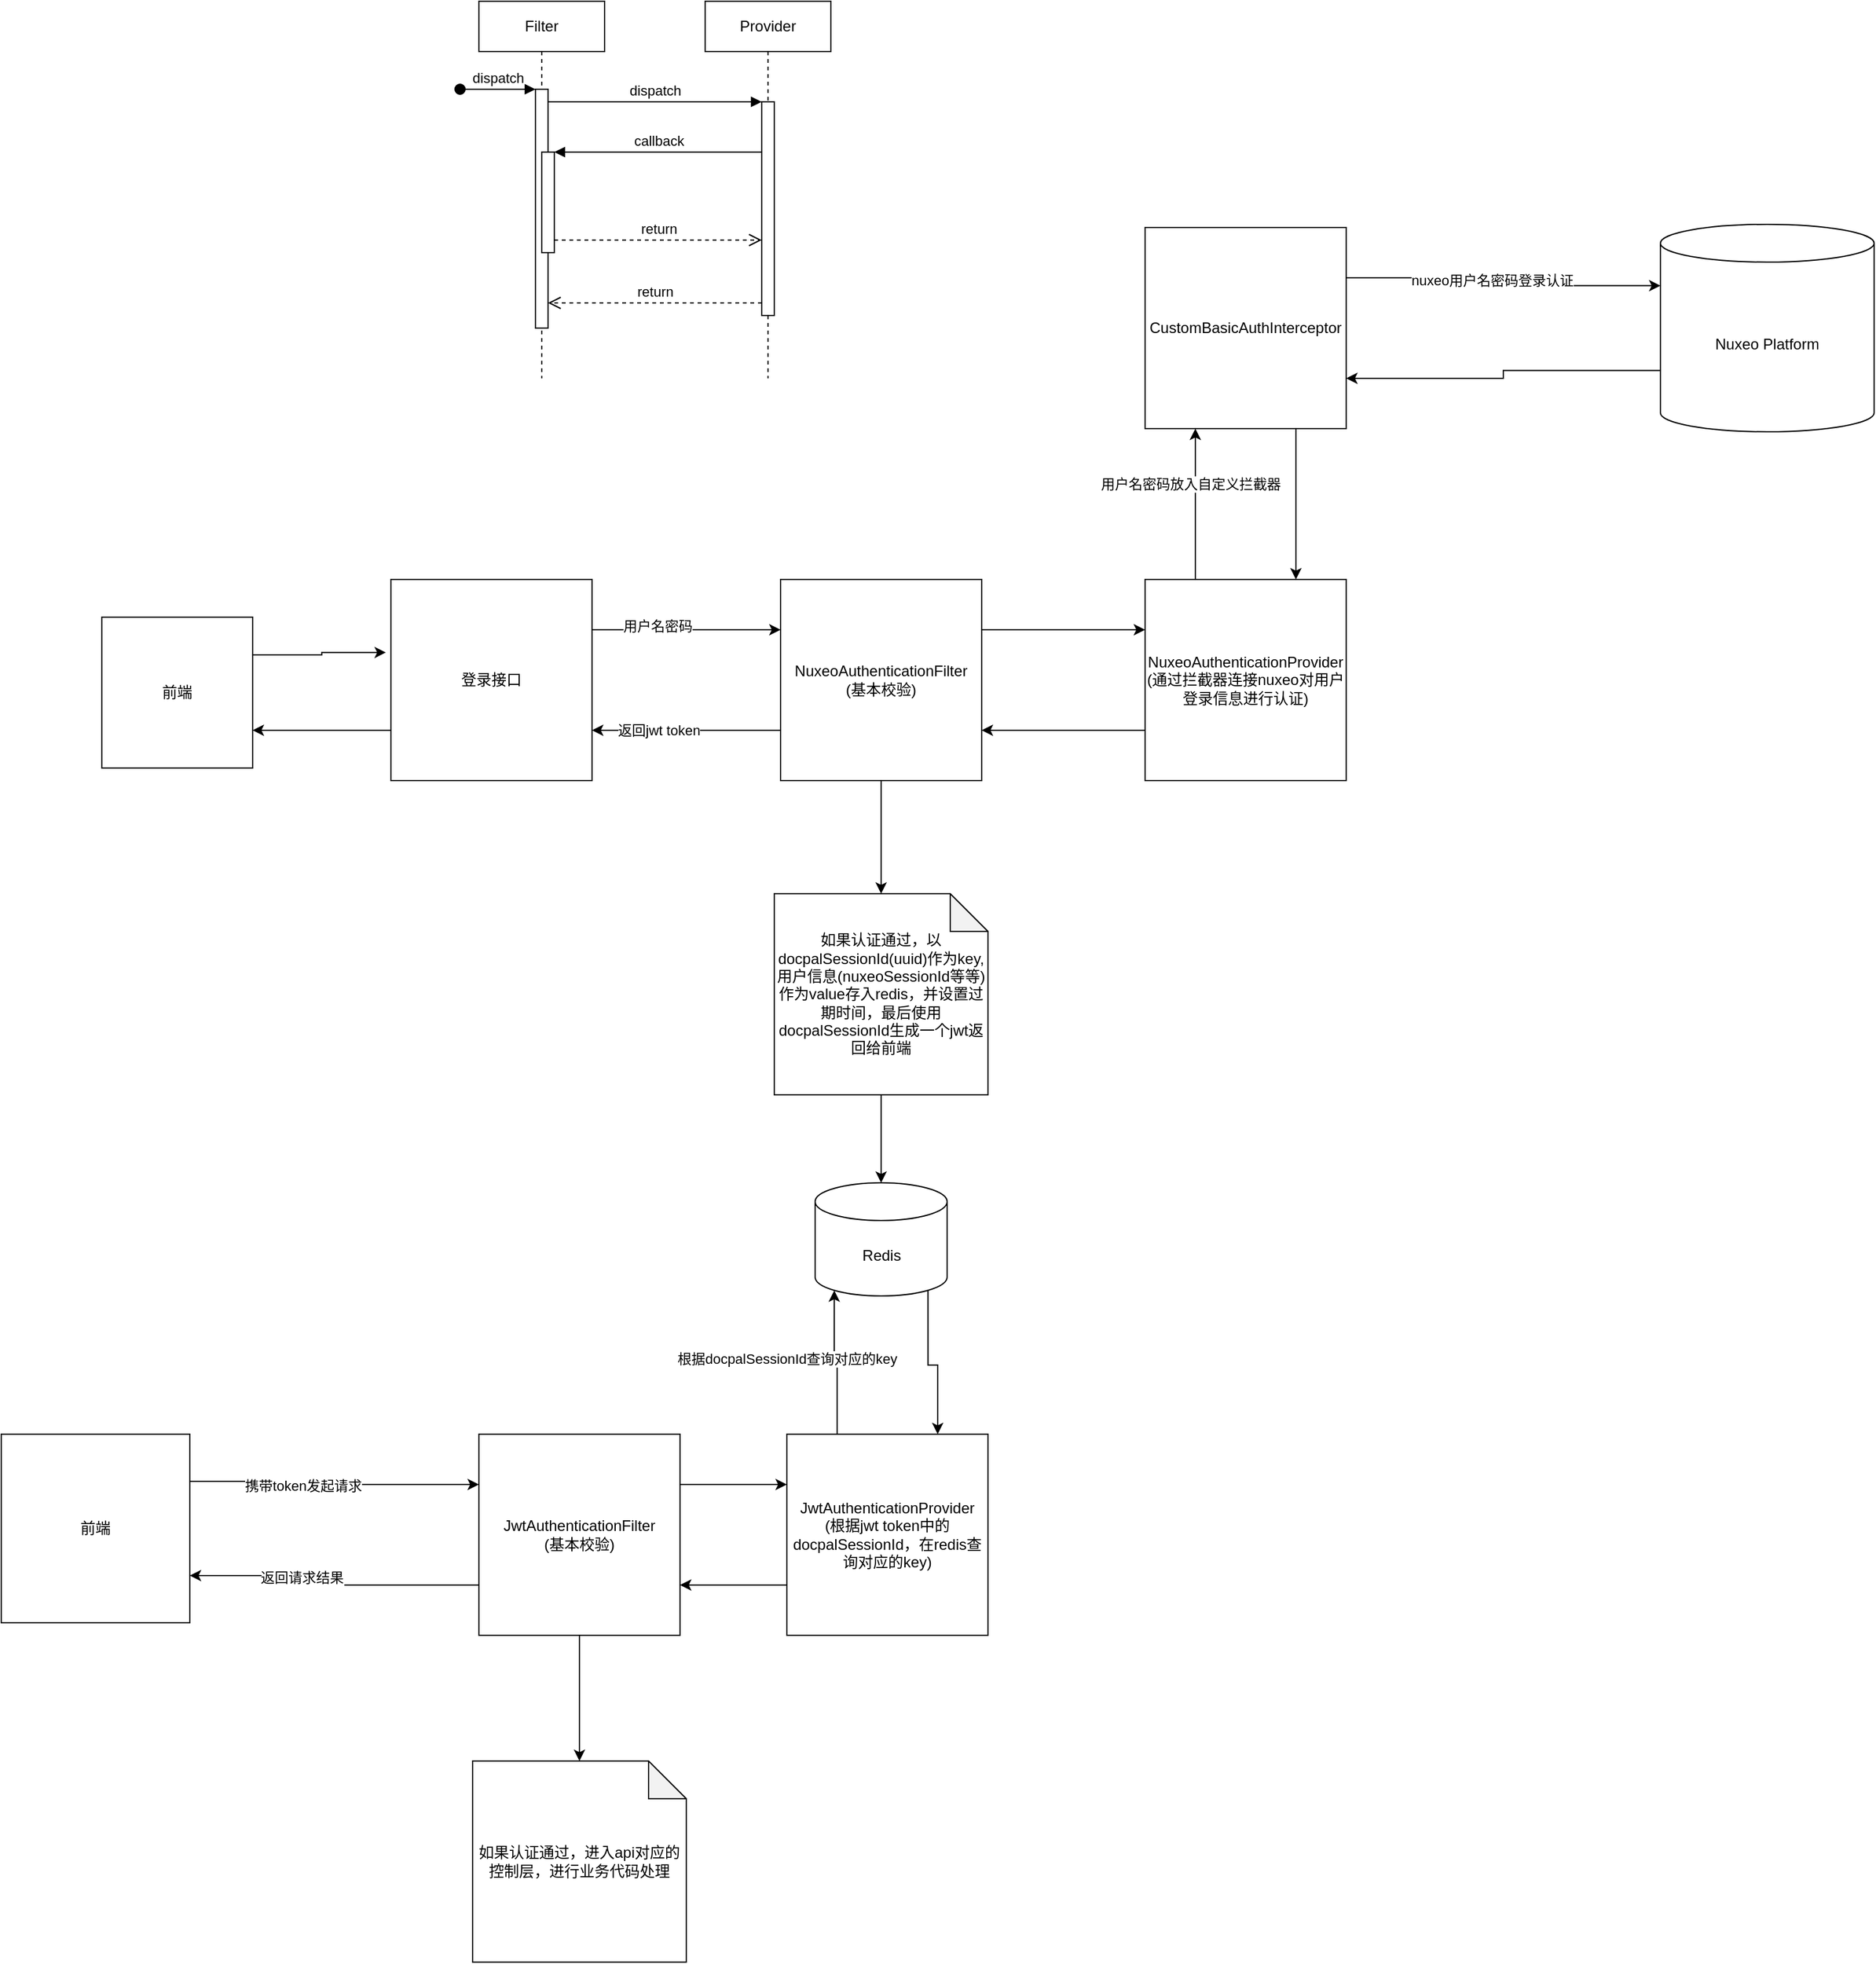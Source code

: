 <mxfile version="21.0.6" type="github">
  <diagram name="Page-1" id="2YBvvXClWsGukQMizWep">
    <mxGraphModel dx="1644" dy="430" grid="1" gridSize="10" guides="1" tooltips="1" connect="1" arrows="1" fold="1" page="1" pageScale="1" pageWidth="850" pageHeight="1100" math="0" shadow="0">
      <root>
        <mxCell id="0" />
        <mxCell id="1" parent="0" />
        <mxCell id="aM9ryv3xv72pqoxQDRHE-1" value="Filter" style="shape=umlLifeline;perimeter=lifelinePerimeter;whiteSpace=wrap;html=1;container=0;dropTarget=0;collapsible=0;recursiveResize=0;outlineConnect=0;portConstraint=eastwest;newEdgeStyle={&quot;edgeStyle&quot;:&quot;elbowEdgeStyle&quot;,&quot;elbow&quot;:&quot;vertical&quot;,&quot;curved&quot;:0,&quot;rounded&quot;:0};" parent="1" vertex="1">
          <mxGeometry x="40" y="40" width="100" height="300" as="geometry" />
        </mxCell>
        <mxCell id="aM9ryv3xv72pqoxQDRHE-2" value="" style="html=1;points=[];perimeter=orthogonalPerimeter;outlineConnect=0;targetShapes=umlLifeline;portConstraint=eastwest;newEdgeStyle={&quot;edgeStyle&quot;:&quot;elbowEdgeStyle&quot;,&quot;elbow&quot;:&quot;vertical&quot;,&quot;curved&quot;:0,&quot;rounded&quot;:0};" parent="aM9ryv3xv72pqoxQDRHE-1" vertex="1">
          <mxGeometry x="45" y="70" width="10" height="190" as="geometry" />
        </mxCell>
        <mxCell id="aM9ryv3xv72pqoxQDRHE-3" value="dispatch" style="html=1;verticalAlign=bottom;startArrow=oval;endArrow=block;startSize=8;edgeStyle=elbowEdgeStyle;elbow=vertical;curved=0;rounded=0;" parent="aM9ryv3xv72pqoxQDRHE-1" target="aM9ryv3xv72pqoxQDRHE-2" edge="1">
          <mxGeometry relative="1" as="geometry">
            <mxPoint x="-15" y="70" as="sourcePoint" />
          </mxGeometry>
        </mxCell>
        <mxCell id="aM9ryv3xv72pqoxQDRHE-4" value="" style="html=1;points=[];perimeter=orthogonalPerimeter;outlineConnect=0;targetShapes=umlLifeline;portConstraint=eastwest;newEdgeStyle={&quot;edgeStyle&quot;:&quot;elbowEdgeStyle&quot;,&quot;elbow&quot;:&quot;vertical&quot;,&quot;curved&quot;:0,&quot;rounded&quot;:0};" parent="aM9ryv3xv72pqoxQDRHE-1" vertex="1">
          <mxGeometry x="50" y="120" width="10" height="80" as="geometry" />
        </mxCell>
        <mxCell id="aM9ryv3xv72pqoxQDRHE-5" value="Provider" style="shape=umlLifeline;perimeter=lifelinePerimeter;whiteSpace=wrap;html=1;container=0;dropTarget=0;collapsible=0;recursiveResize=0;outlineConnect=0;portConstraint=eastwest;newEdgeStyle={&quot;edgeStyle&quot;:&quot;elbowEdgeStyle&quot;,&quot;elbow&quot;:&quot;vertical&quot;,&quot;curved&quot;:0,&quot;rounded&quot;:0};" parent="1" vertex="1">
          <mxGeometry x="220" y="40" width="100" height="300" as="geometry" />
        </mxCell>
        <mxCell id="aM9ryv3xv72pqoxQDRHE-6" value="" style="html=1;points=[];perimeter=orthogonalPerimeter;outlineConnect=0;targetShapes=umlLifeline;portConstraint=eastwest;newEdgeStyle={&quot;edgeStyle&quot;:&quot;elbowEdgeStyle&quot;,&quot;elbow&quot;:&quot;vertical&quot;,&quot;curved&quot;:0,&quot;rounded&quot;:0};" parent="aM9ryv3xv72pqoxQDRHE-5" vertex="1">
          <mxGeometry x="45" y="80" width="10" height="170" as="geometry" />
        </mxCell>
        <mxCell id="aM9ryv3xv72pqoxQDRHE-7" value="dispatch" style="html=1;verticalAlign=bottom;endArrow=block;edgeStyle=elbowEdgeStyle;elbow=vertical;curved=0;rounded=0;" parent="1" source="aM9ryv3xv72pqoxQDRHE-2" target="aM9ryv3xv72pqoxQDRHE-6" edge="1">
          <mxGeometry relative="1" as="geometry">
            <mxPoint x="195" y="130" as="sourcePoint" />
            <Array as="points">
              <mxPoint x="180" y="120" />
            </Array>
          </mxGeometry>
        </mxCell>
        <mxCell id="aM9ryv3xv72pqoxQDRHE-8" value="return" style="html=1;verticalAlign=bottom;endArrow=open;dashed=1;endSize=8;edgeStyle=elbowEdgeStyle;elbow=vertical;curved=0;rounded=0;" parent="1" source="aM9ryv3xv72pqoxQDRHE-6" target="aM9ryv3xv72pqoxQDRHE-2" edge="1">
          <mxGeometry relative="1" as="geometry">
            <mxPoint x="195" y="205" as="targetPoint" />
            <Array as="points">
              <mxPoint x="190" y="280" />
            </Array>
          </mxGeometry>
        </mxCell>
        <mxCell id="aM9ryv3xv72pqoxQDRHE-9" value="callback" style="html=1;verticalAlign=bottom;endArrow=block;edgeStyle=elbowEdgeStyle;elbow=vertical;curved=0;rounded=0;" parent="1" source="aM9ryv3xv72pqoxQDRHE-6" target="aM9ryv3xv72pqoxQDRHE-4" edge="1">
          <mxGeometry relative="1" as="geometry">
            <mxPoint x="175" y="160" as="sourcePoint" />
            <Array as="points">
              <mxPoint x="190" y="160" />
            </Array>
          </mxGeometry>
        </mxCell>
        <mxCell id="aM9ryv3xv72pqoxQDRHE-10" value="return" style="html=1;verticalAlign=bottom;endArrow=open;dashed=1;endSize=8;edgeStyle=elbowEdgeStyle;elbow=vertical;curved=0;rounded=0;" parent="1" source="aM9ryv3xv72pqoxQDRHE-4" target="aM9ryv3xv72pqoxQDRHE-6" edge="1">
          <mxGeometry relative="1" as="geometry">
            <mxPoint x="175" y="235" as="targetPoint" />
            <Array as="points">
              <mxPoint x="180" y="230" />
            </Array>
          </mxGeometry>
        </mxCell>
        <mxCell id="7au_PphxwlcLs9A8Q_GM-40" style="edgeStyle=orthogonalEdgeStyle;rounded=0;orthogonalLoop=1;jettySize=auto;html=1;exitX=1;exitY=0.25;exitDx=0;exitDy=0;entryX=-0.025;entryY=0.363;entryDx=0;entryDy=0;entryPerimeter=0;" edge="1" parent="1" source="7au_PphxwlcLs9A8Q_GM-1" target="7au_PphxwlcLs9A8Q_GM-2">
          <mxGeometry relative="1" as="geometry" />
        </mxCell>
        <mxCell id="7au_PphxwlcLs9A8Q_GM-1" value="前端" style="whiteSpace=wrap;html=1;aspect=fixed;" vertex="1" parent="1">
          <mxGeometry x="-260" y="530" width="120" height="120" as="geometry" />
        </mxCell>
        <mxCell id="7au_PphxwlcLs9A8Q_GM-38" style="edgeStyle=orthogonalEdgeStyle;rounded=0;orthogonalLoop=1;jettySize=auto;html=1;exitX=1;exitY=0.25;exitDx=0;exitDy=0;entryX=0;entryY=0.25;entryDx=0;entryDy=0;" edge="1" parent="1" source="7au_PphxwlcLs9A8Q_GM-2" target="7au_PphxwlcLs9A8Q_GM-3">
          <mxGeometry relative="1" as="geometry" />
        </mxCell>
        <mxCell id="7au_PphxwlcLs9A8Q_GM-52" value="用户名密码" style="edgeLabel;html=1;align=center;verticalAlign=middle;resizable=0;points=[];" vertex="1" connectable="0" parent="7au_PphxwlcLs9A8Q_GM-38">
          <mxGeometry x="-0.307" y="3" relative="1" as="geometry">
            <mxPoint as="offset" />
          </mxGeometry>
        </mxCell>
        <mxCell id="7au_PphxwlcLs9A8Q_GM-41" style="edgeStyle=orthogonalEdgeStyle;rounded=0;orthogonalLoop=1;jettySize=auto;html=1;exitX=0;exitY=0.75;exitDx=0;exitDy=0;entryX=1;entryY=0.75;entryDx=0;entryDy=0;" edge="1" parent="1" source="7au_PphxwlcLs9A8Q_GM-2" target="7au_PphxwlcLs9A8Q_GM-1">
          <mxGeometry relative="1" as="geometry" />
        </mxCell>
        <mxCell id="7au_PphxwlcLs9A8Q_GM-2" value="登录接口" style="whiteSpace=wrap;html=1;aspect=fixed;" vertex="1" parent="1">
          <mxGeometry x="-30" y="500" width="160" height="160" as="geometry" />
        </mxCell>
        <mxCell id="7au_PphxwlcLs9A8Q_GM-27" style="edgeStyle=orthogonalEdgeStyle;rounded=0;orthogonalLoop=1;jettySize=auto;html=1;exitX=1;exitY=0.25;exitDx=0;exitDy=0;entryX=0;entryY=0.25;entryDx=0;entryDy=0;" edge="1" parent="1" source="7au_PphxwlcLs9A8Q_GM-3" target="7au_PphxwlcLs9A8Q_GM-4">
          <mxGeometry relative="1" as="geometry" />
        </mxCell>
        <mxCell id="7au_PphxwlcLs9A8Q_GM-39" style="edgeStyle=orthogonalEdgeStyle;rounded=0;orthogonalLoop=1;jettySize=auto;html=1;exitX=0;exitY=0.75;exitDx=0;exitDy=0;entryX=1;entryY=0.75;entryDx=0;entryDy=0;" edge="1" parent="1" source="7au_PphxwlcLs9A8Q_GM-3" target="7au_PphxwlcLs9A8Q_GM-2">
          <mxGeometry relative="1" as="geometry" />
        </mxCell>
        <mxCell id="7au_PphxwlcLs9A8Q_GM-51" value="返回jwt token" style="edgeLabel;html=1;align=center;verticalAlign=middle;resizable=0;points=[];" vertex="1" connectable="0" parent="7au_PphxwlcLs9A8Q_GM-39">
          <mxGeometry x="0.294" relative="1" as="geometry">
            <mxPoint as="offset" />
          </mxGeometry>
        </mxCell>
        <mxCell id="7au_PphxwlcLs9A8Q_GM-43" style="edgeStyle=orthogonalEdgeStyle;rounded=0;orthogonalLoop=1;jettySize=auto;html=1;" edge="1" parent="1" source="7au_PphxwlcLs9A8Q_GM-3" target="7au_PphxwlcLs9A8Q_GM-7">
          <mxGeometry relative="1" as="geometry" />
        </mxCell>
        <mxCell id="7au_PphxwlcLs9A8Q_GM-3" value="NuxeoAuthenticationFilter&lt;br&gt;(基本校验)" style="whiteSpace=wrap;html=1;aspect=fixed;" vertex="1" parent="1">
          <mxGeometry x="280" y="500" width="160" height="160" as="geometry" />
        </mxCell>
        <mxCell id="7au_PphxwlcLs9A8Q_GM-28" style="edgeStyle=orthogonalEdgeStyle;rounded=0;orthogonalLoop=1;jettySize=auto;html=1;exitX=0;exitY=0.75;exitDx=0;exitDy=0;entryX=1;entryY=0.75;entryDx=0;entryDy=0;" edge="1" parent="1" source="7au_PphxwlcLs9A8Q_GM-4" target="7au_PphxwlcLs9A8Q_GM-3">
          <mxGeometry relative="1" as="geometry" />
        </mxCell>
        <mxCell id="7au_PphxwlcLs9A8Q_GM-29" style="edgeStyle=orthogonalEdgeStyle;rounded=0;orthogonalLoop=1;jettySize=auto;html=1;exitX=0.25;exitY=0;exitDx=0;exitDy=0;entryX=0.25;entryY=1;entryDx=0;entryDy=0;" edge="1" parent="1" source="7au_PphxwlcLs9A8Q_GM-4" target="7au_PphxwlcLs9A8Q_GM-5">
          <mxGeometry relative="1" as="geometry">
            <Array as="points">
              <mxPoint x="610" y="450" />
              <mxPoint x="610" y="450" />
            </Array>
          </mxGeometry>
        </mxCell>
        <mxCell id="7au_PphxwlcLs9A8Q_GM-47" value="用户名密码放入自定义拦截器" style="edgeLabel;html=1;align=center;verticalAlign=middle;resizable=0;points=[];" vertex="1" connectable="0" parent="7au_PphxwlcLs9A8Q_GM-29">
          <mxGeometry x="0.267" y="4" relative="1" as="geometry">
            <mxPoint as="offset" />
          </mxGeometry>
        </mxCell>
        <mxCell id="7au_PphxwlcLs9A8Q_GM-4" value="NuxeoAuthenticationProvider&lt;br&gt;(通过拦截器连接nuxeo对用户登录信息进行认证)" style="whiteSpace=wrap;html=1;aspect=fixed;" vertex="1" parent="1">
          <mxGeometry x="570" y="500" width="160" height="160" as="geometry" />
        </mxCell>
        <mxCell id="7au_PphxwlcLs9A8Q_GM-30" style="edgeStyle=orthogonalEdgeStyle;rounded=0;orthogonalLoop=1;jettySize=auto;html=1;exitX=0.75;exitY=1;exitDx=0;exitDy=0;entryX=0.75;entryY=0;entryDx=0;entryDy=0;" edge="1" parent="1" source="7au_PphxwlcLs9A8Q_GM-5" target="7au_PphxwlcLs9A8Q_GM-4">
          <mxGeometry relative="1" as="geometry" />
        </mxCell>
        <mxCell id="7au_PphxwlcLs9A8Q_GM-36" style="edgeStyle=orthogonalEdgeStyle;rounded=0;orthogonalLoop=1;jettySize=auto;html=1;exitX=1;exitY=0.25;exitDx=0;exitDy=0;entryX=0;entryY=0;entryDx=0;entryDy=48.75;entryPerimeter=0;" edge="1" parent="1" source="7au_PphxwlcLs9A8Q_GM-5" target="7au_PphxwlcLs9A8Q_GM-21">
          <mxGeometry relative="1" as="geometry" />
        </mxCell>
        <mxCell id="7au_PphxwlcLs9A8Q_GM-46" value="nuxeo用户名密码登录认证" style="edgeLabel;html=1;align=center;verticalAlign=middle;resizable=0;points=[];" vertex="1" connectable="0" parent="7au_PphxwlcLs9A8Q_GM-36">
          <mxGeometry x="-0.225" y="-2" relative="1" as="geometry">
            <mxPoint x="16" as="offset" />
          </mxGeometry>
        </mxCell>
        <mxCell id="7au_PphxwlcLs9A8Q_GM-5" value="CustomBasicAuthInterceptor" style="whiteSpace=wrap;html=1;aspect=fixed;" vertex="1" parent="1">
          <mxGeometry x="570" y="220" width="160" height="160" as="geometry" />
        </mxCell>
        <mxCell id="7au_PphxwlcLs9A8Q_GM-18" style="edgeStyle=orthogonalEdgeStyle;rounded=0;orthogonalLoop=1;jettySize=auto;html=1;entryX=0.5;entryY=0;entryDx=0;entryDy=0;entryPerimeter=0;" edge="1" parent="1" source="7au_PphxwlcLs9A8Q_GM-7" target="7au_PphxwlcLs9A8Q_GM-8">
          <mxGeometry relative="1" as="geometry" />
        </mxCell>
        <mxCell id="7au_PphxwlcLs9A8Q_GM-7" value="如果认证通过，以docpalSessionId(uuid)作为key,用户信息(nuxeoSessionId等等)作为value存入redis，并设置过期时间，最后使用docpalSessionId生成一个jwt返回给前端" style="shape=note;whiteSpace=wrap;html=1;backgroundOutline=1;darkOpacity=0.05;" vertex="1" parent="1">
          <mxGeometry x="275" y="750" width="170" height="160" as="geometry" />
        </mxCell>
        <mxCell id="7au_PphxwlcLs9A8Q_GM-45" style="edgeStyle=orthogonalEdgeStyle;rounded=0;orthogonalLoop=1;jettySize=auto;html=1;exitX=0.855;exitY=1;exitDx=0;exitDy=-4.35;exitPerimeter=0;entryX=0.75;entryY=0;entryDx=0;entryDy=0;" edge="1" parent="1" source="7au_PphxwlcLs9A8Q_GM-8" target="7au_PphxwlcLs9A8Q_GM-10">
          <mxGeometry relative="1" as="geometry" />
        </mxCell>
        <mxCell id="7au_PphxwlcLs9A8Q_GM-8" value="Redis" style="shape=cylinder3;whiteSpace=wrap;html=1;boundedLbl=1;backgroundOutline=1;size=15;" vertex="1" parent="1">
          <mxGeometry x="307.5" y="980" width="105" height="90" as="geometry" />
        </mxCell>
        <mxCell id="7au_PphxwlcLs9A8Q_GM-54" style="edgeStyle=orthogonalEdgeStyle;rounded=0;orthogonalLoop=1;jettySize=auto;html=1;exitX=1;exitY=0.25;exitDx=0;exitDy=0;entryX=0;entryY=0.25;entryDx=0;entryDy=0;" edge="1" parent="1" source="7au_PphxwlcLs9A8Q_GM-9" target="7au_PphxwlcLs9A8Q_GM-10">
          <mxGeometry relative="1" as="geometry" />
        </mxCell>
        <mxCell id="7au_PphxwlcLs9A8Q_GM-56" style="edgeStyle=orthogonalEdgeStyle;rounded=0;orthogonalLoop=1;jettySize=auto;html=1;exitX=0;exitY=0.75;exitDx=0;exitDy=0;entryX=1;entryY=0.75;entryDx=0;entryDy=0;" edge="1" parent="1" source="7au_PphxwlcLs9A8Q_GM-9" target="7au_PphxwlcLs9A8Q_GM-11">
          <mxGeometry relative="1" as="geometry" />
        </mxCell>
        <mxCell id="7au_PphxwlcLs9A8Q_GM-57" value="返回请求结果" style="edgeLabel;html=1;align=center;verticalAlign=middle;resizable=0;points=[];" vertex="1" connectable="0" parent="7au_PphxwlcLs9A8Q_GM-56">
          <mxGeometry x="0.252" y="1" relative="1" as="geometry">
            <mxPoint as="offset" />
          </mxGeometry>
        </mxCell>
        <mxCell id="7au_PphxwlcLs9A8Q_GM-59" style="edgeStyle=orthogonalEdgeStyle;rounded=0;orthogonalLoop=1;jettySize=auto;html=1;" edge="1" parent="1" source="7au_PphxwlcLs9A8Q_GM-9" target="7au_PphxwlcLs9A8Q_GM-58">
          <mxGeometry relative="1" as="geometry" />
        </mxCell>
        <mxCell id="7au_PphxwlcLs9A8Q_GM-9" value="JwtAuthenticationFilter&lt;br&gt;(基本校验)" style="whiteSpace=wrap;html=1;aspect=fixed;" vertex="1" parent="1">
          <mxGeometry x="40" y="1180" width="160" height="160" as="geometry" />
        </mxCell>
        <mxCell id="7au_PphxwlcLs9A8Q_GM-44" style="edgeStyle=orthogonalEdgeStyle;rounded=0;orthogonalLoop=1;jettySize=auto;html=1;exitX=0.25;exitY=0;exitDx=0;exitDy=0;entryX=0.145;entryY=1;entryDx=0;entryDy=-4.35;entryPerimeter=0;" edge="1" parent="1" source="7au_PphxwlcLs9A8Q_GM-10" target="7au_PphxwlcLs9A8Q_GM-8">
          <mxGeometry relative="1" as="geometry" />
        </mxCell>
        <mxCell id="7au_PphxwlcLs9A8Q_GM-53" value="根据docpalSessionId查询对应的key" style="edgeLabel;html=1;align=center;verticalAlign=middle;resizable=0;points=[];" vertex="1" connectable="0" parent="7au_PphxwlcLs9A8Q_GM-44">
          <mxGeometry x="-0.229" relative="1" as="geometry">
            <mxPoint x="-40" y="-15" as="offset" />
          </mxGeometry>
        </mxCell>
        <mxCell id="7au_PphxwlcLs9A8Q_GM-55" style="edgeStyle=orthogonalEdgeStyle;rounded=0;orthogonalLoop=1;jettySize=auto;html=1;exitX=0;exitY=0.75;exitDx=0;exitDy=0;entryX=1;entryY=0.75;entryDx=0;entryDy=0;" edge="1" parent="1" source="7au_PphxwlcLs9A8Q_GM-10" target="7au_PphxwlcLs9A8Q_GM-9">
          <mxGeometry relative="1" as="geometry" />
        </mxCell>
        <mxCell id="7au_PphxwlcLs9A8Q_GM-10" value="JwtAuthenticationProvider&lt;br&gt;(根据jwt token中的docpalSessionId，在redis查询对应的key)" style="whiteSpace=wrap;html=1;aspect=fixed;" vertex="1" parent="1">
          <mxGeometry x="285" y="1180" width="160" height="160" as="geometry" />
        </mxCell>
        <mxCell id="7au_PphxwlcLs9A8Q_GM-12" style="edgeStyle=orthogonalEdgeStyle;rounded=0;orthogonalLoop=1;jettySize=auto;html=1;exitX=1;exitY=0.25;exitDx=0;exitDy=0;entryX=0;entryY=0.25;entryDx=0;entryDy=0;" edge="1" parent="1" source="7au_PphxwlcLs9A8Q_GM-11" target="7au_PphxwlcLs9A8Q_GM-9">
          <mxGeometry relative="1" as="geometry" />
        </mxCell>
        <mxCell id="7au_PphxwlcLs9A8Q_GM-13" value="携带token发起请求" style="edgeLabel;html=1;align=center;verticalAlign=middle;resizable=0;points=[];" vertex="1" connectable="0" parent="7au_PphxwlcLs9A8Q_GM-12">
          <mxGeometry x="-0.224" y="-3" relative="1" as="geometry">
            <mxPoint as="offset" />
          </mxGeometry>
        </mxCell>
        <mxCell id="7au_PphxwlcLs9A8Q_GM-11" value="前端" style="whiteSpace=wrap;html=1;aspect=fixed;" vertex="1" parent="1">
          <mxGeometry x="-340" y="1180" width="150" height="150" as="geometry" />
        </mxCell>
        <mxCell id="7au_PphxwlcLs9A8Q_GM-37" style="edgeStyle=orthogonalEdgeStyle;rounded=0;orthogonalLoop=1;jettySize=auto;html=1;exitX=0;exitY=0;exitDx=0;exitDy=116.25;exitPerimeter=0;entryX=1;entryY=0.75;entryDx=0;entryDy=0;" edge="1" parent="1" source="7au_PphxwlcLs9A8Q_GM-21" target="7au_PphxwlcLs9A8Q_GM-5">
          <mxGeometry relative="1" as="geometry" />
        </mxCell>
        <mxCell id="7au_PphxwlcLs9A8Q_GM-21" value="Nuxeo Platform" style="shape=cylinder3;whiteSpace=wrap;html=1;boundedLbl=1;backgroundOutline=1;size=15;" vertex="1" parent="1">
          <mxGeometry x="980" y="217.5" width="170" height="165" as="geometry" />
        </mxCell>
        <mxCell id="7au_PphxwlcLs9A8Q_GM-58" value="如果认证通过，进入api对应的控制层，进行业务代码处理" style="shape=note;whiteSpace=wrap;html=1;backgroundOutline=1;darkOpacity=0.05;" vertex="1" parent="1">
          <mxGeometry x="35" y="1440" width="170" height="160" as="geometry" />
        </mxCell>
      </root>
    </mxGraphModel>
  </diagram>
</mxfile>
